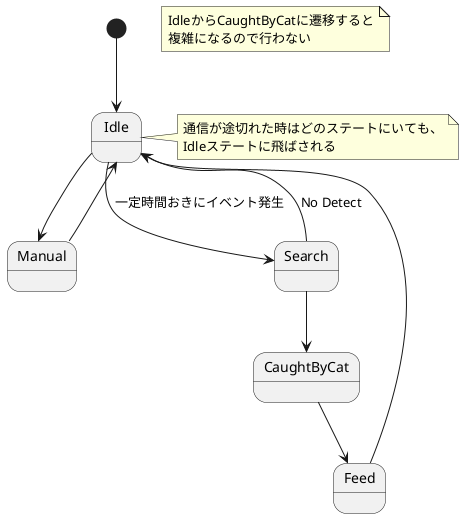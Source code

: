 @startuml
[*] --> Idle
note "IdleからCaughtByCatに遷移すると\n複雑になるので行わない" as N1
Idle --> Manual
Manual --> Idle
Idle --> Search : 一定時間おきにイベント発生
note right of Idle : 通信が途切れた時はどのステートにいても、\nIdleステートに飛ばされる
Search --> Idle : No Detect
Search --> CaughtByCat
CaughtByCat --> Feed
Feed --> Idle
@enduml